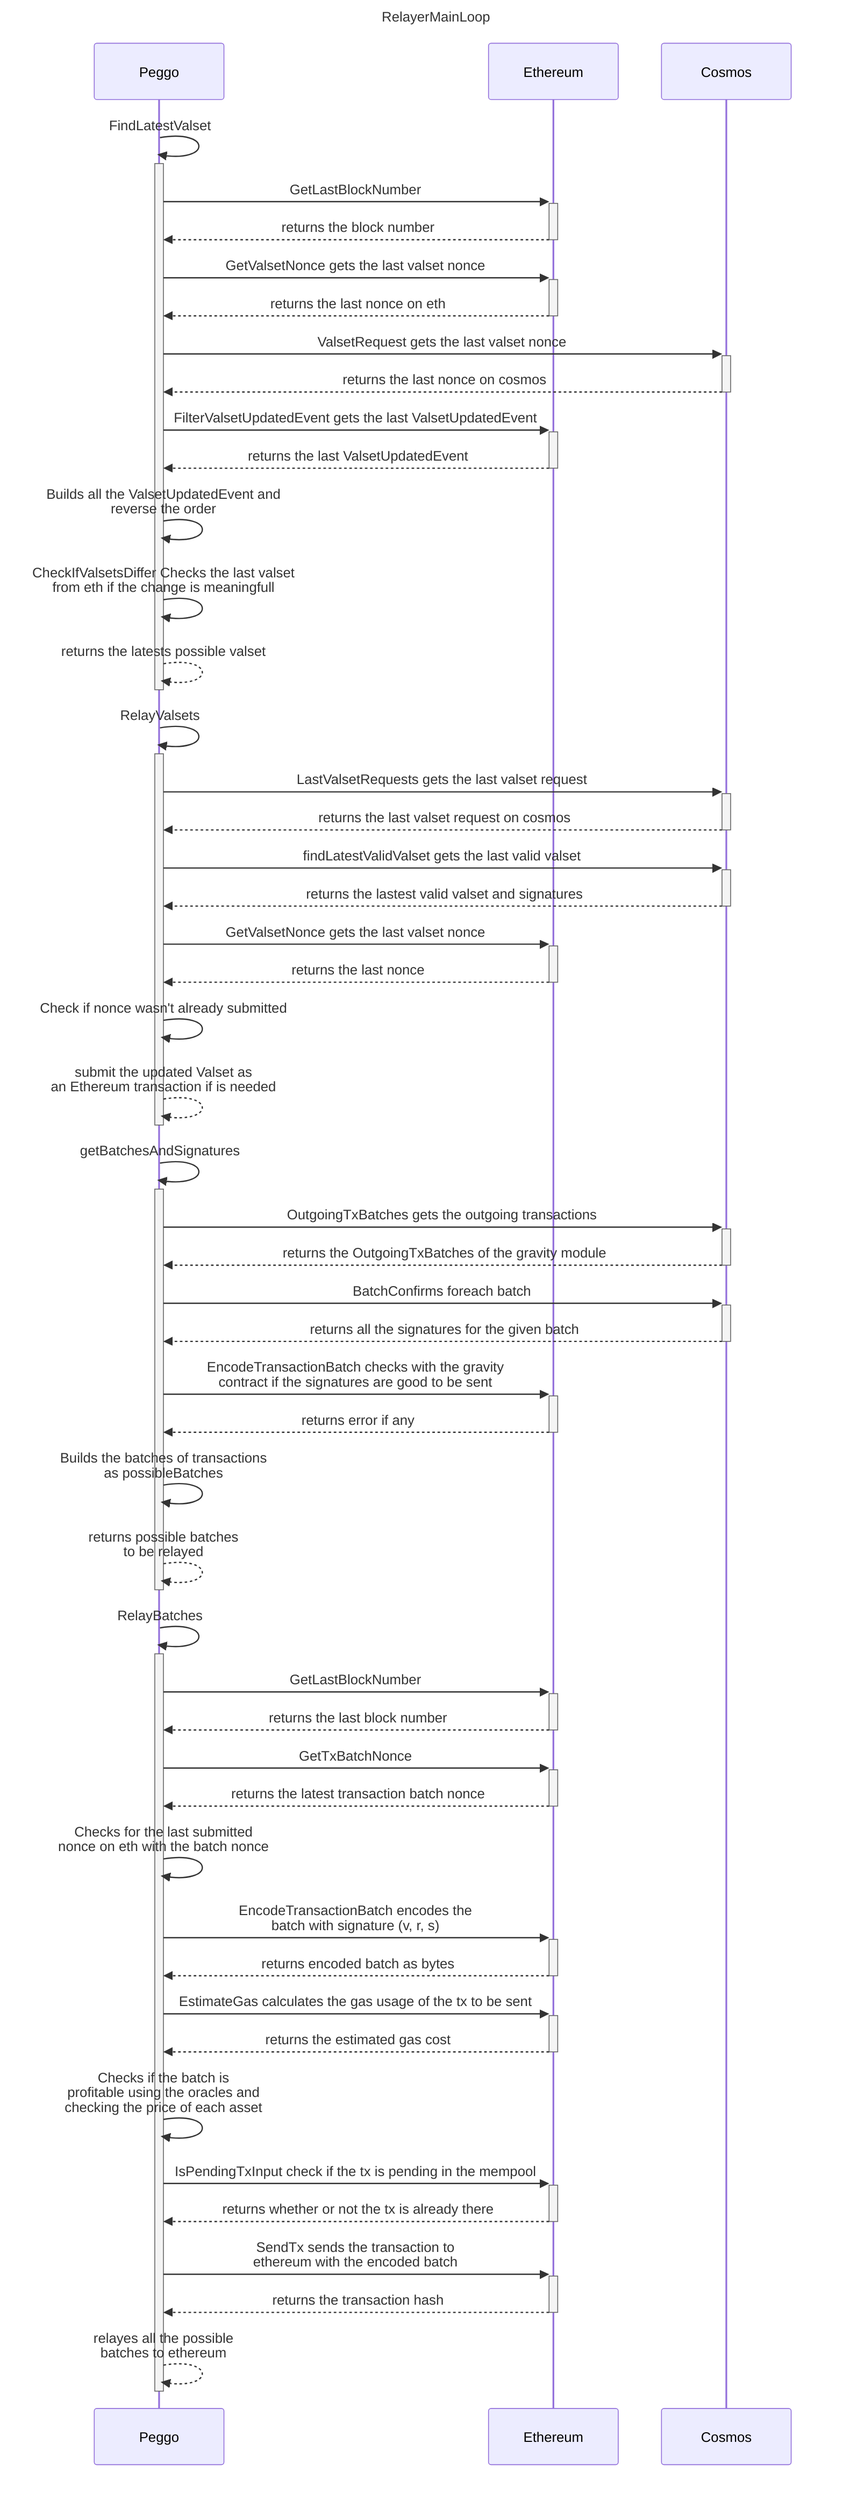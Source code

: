 sequenceDiagram
    title: RelayerMainLoop

    Peggo->>+Peggo: FindLatestValset
        Peggo->>+Ethereum: GetLastBlockNumber
        Ethereum-->>-Peggo: returns the block number

        Peggo->>+Ethereum: GetValsetNonce gets the last valset nonce
        Ethereum-->>-Peggo: returns the last nonce on eth

        Peggo->>+Cosmos: ValsetRequest gets the last valset nonce
        Cosmos-->>-Peggo: returns the last nonce on cosmos

        Peggo->>+Ethereum: FilterValsetUpdatedEvent gets the last ValsetUpdatedEvent
        Ethereum-->>-Peggo: returns the last ValsetUpdatedEvent

        Peggo->>Peggo: Builds all the ValsetUpdatedEvent and <br>reverse the order
        Peggo->>Peggo: CheckIfValsetsDiffer Checks the last valset <br>from eth if the change is meaningfull

    Peggo-->>-Peggo: returns the latests possible valset

    Peggo->>+Peggo: RelayValsets

        Peggo->>+Cosmos: LastValsetRequests gets the last valset request
        Cosmos-->>-Peggo: returns the last valset request on cosmos

        Peggo->>+Cosmos: findLatestValidValset gets the last valid valset
        Cosmos-->>-Peggo: returns the lastest valid valset and signatures

        Peggo->>+Ethereum: GetValsetNonce gets the last valset nonce
        Ethereum-->>-Peggo: returns the last nonce

        Peggo->>Peggo: Check if nonce wasn't already submitted

    Peggo-->>-Peggo: submit the updated Valset as <br>an Ethereum transaction if is needed

    Peggo->>+Peggo: getBatchesAndSignatures

        Peggo->>+Cosmos: OutgoingTxBatches gets the outgoing transactions
        Cosmos-->>-Peggo: returns the OutgoingTxBatches of the gravity module

        Peggo->>+Cosmos: BatchConfirms foreach batch
        Cosmos-->>-Peggo: returns all the signatures for the given batch

        Peggo->>+Ethereum: EncodeTransactionBatch checks with the gravity <br>contract if the signatures are good to be sent
        Ethereum-->>-Peggo: returns error if any

        Peggo->>Peggo: Builds the batches of transactions<br> as possibleBatches

    Peggo-->>-Peggo: returns possible batches <br>to be relayed

    Peggo->>+Peggo: RelayBatches

        Peggo->>+Ethereum: GetLastBlockNumber
        Ethereum-->>-Peggo: returns the last block number

        Peggo->>+Ethereum: GetTxBatchNonce
        Ethereum-->>-Peggo: returns the latest transaction batch nonce

        Peggo->>Peggo: Checks for the last submitted <br>nonce on eth with the batch nonce

        Peggo->>+Ethereum: EncodeTransactionBatch encodes the <br>batch with signature (v, r, s)
        Ethereum-->>-Peggo: returns encoded batch as bytes

        Peggo->>+Ethereum: EstimateGas calculates the gas usage of the tx to be sent
        Ethereum-->>-Peggo: returns the estimated gas cost

        Peggo->>Peggo: Checks if the batch is <br>profitable using the oracles and <br>checking the price of each asset

        Peggo->>+Ethereum: IsPendingTxInput check if the tx is pending in the mempool
        Ethereum-->>-Peggo: returns whether or not the tx is already there

        Peggo->>+Ethereum: SendTx sends the transaction to<br> ethereum with the encoded batch
        Ethereum-->>-Peggo: returns the transaction hash

    Peggo-->>-Peggo: relayes all the possible <br>batches to ethereum